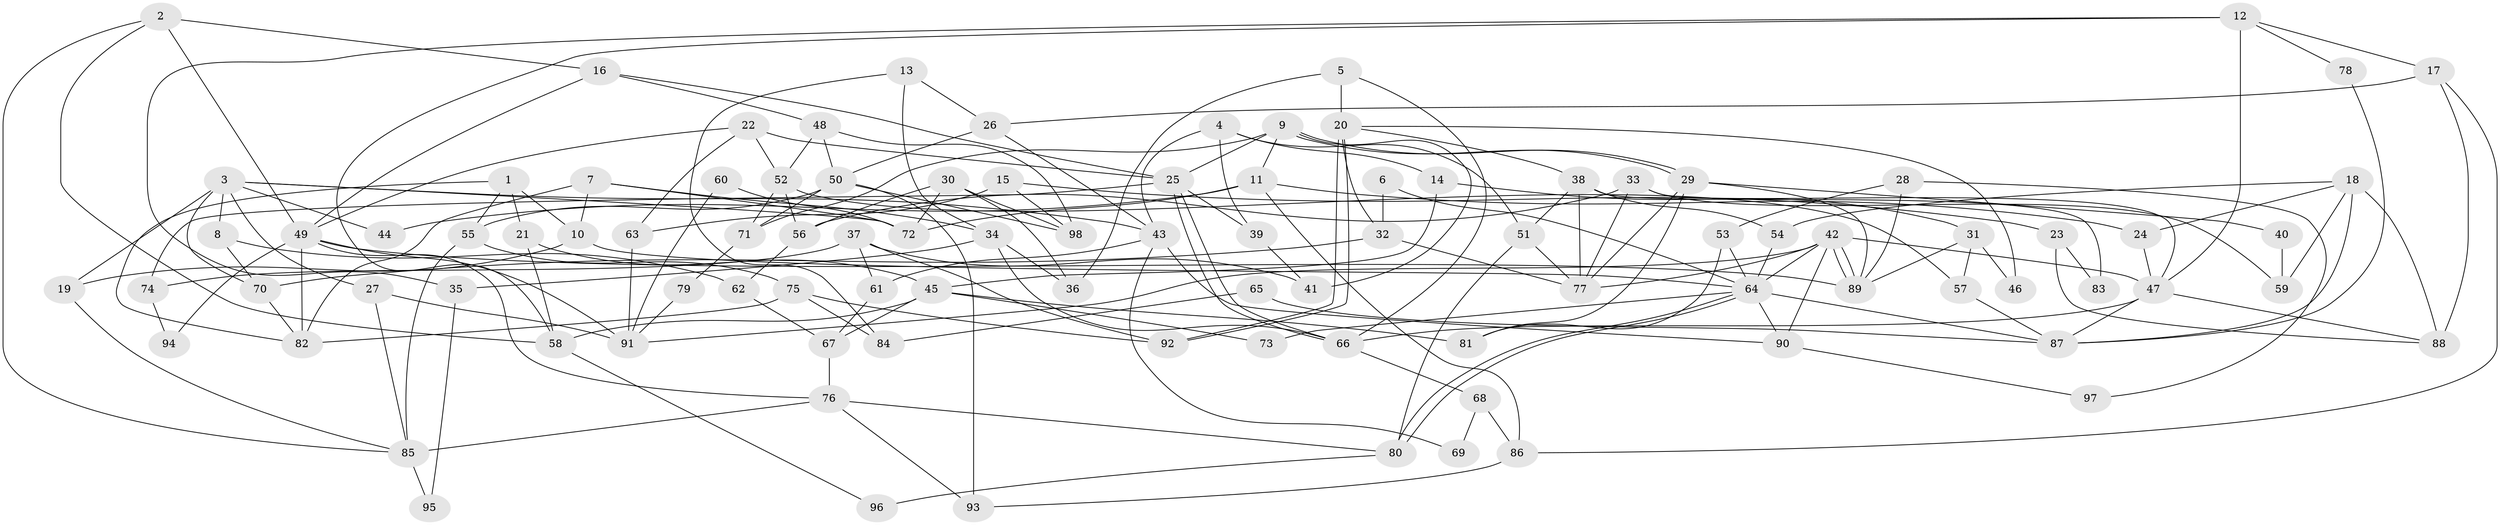 // Generated by graph-tools (version 1.1) at 2025/11/02/27/25 16:11:24]
// undirected, 98 vertices, 196 edges
graph export_dot {
graph [start="1"]
  node [color=gray90,style=filled];
  1;
  2;
  3;
  4;
  5;
  6;
  7;
  8;
  9;
  10;
  11;
  12;
  13;
  14;
  15;
  16;
  17;
  18;
  19;
  20;
  21;
  22;
  23;
  24;
  25;
  26;
  27;
  28;
  29;
  30;
  31;
  32;
  33;
  34;
  35;
  36;
  37;
  38;
  39;
  40;
  41;
  42;
  43;
  44;
  45;
  46;
  47;
  48;
  49;
  50;
  51;
  52;
  53;
  54;
  55;
  56;
  57;
  58;
  59;
  60;
  61;
  62;
  63;
  64;
  65;
  66;
  67;
  68;
  69;
  70;
  71;
  72;
  73;
  74;
  75;
  76;
  77;
  78;
  79;
  80;
  81;
  82;
  83;
  84;
  85;
  86;
  87;
  88;
  89;
  90;
  91;
  92;
  93;
  94;
  95;
  96;
  97;
  98;
  1 -- 82;
  1 -- 55;
  1 -- 10;
  1 -- 21;
  2 -- 49;
  2 -- 85;
  2 -- 16;
  2 -- 58;
  3 -- 43;
  3 -- 19;
  3 -- 8;
  3 -- 27;
  3 -- 44;
  3 -- 70;
  3 -- 72;
  4 -- 14;
  4 -- 51;
  4 -- 39;
  4 -- 43;
  5 -- 66;
  5 -- 20;
  5 -- 36;
  6 -- 64;
  6 -- 32;
  7 -- 10;
  7 -- 34;
  7 -- 72;
  7 -- 82;
  8 -- 70;
  8 -- 62;
  9 -- 29;
  9 -- 29;
  9 -- 25;
  9 -- 11;
  9 -- 41;
  9 -- 71;
  10 -- 64;
  10 -- 19;
  11 -- 72;
  11 -- 24;
  11 -- 44;
  11 -- 86;
  12 -- 58;
  12 -- 47;
  12 -- 17;
  12 -- 35;
  12 -- 78;
  13 -- 26;
  13 -- 34;
  13 -- 84;
  14 -- 45;
  14 -- 31;
  15 -- 63;
  15 -- 98;
  15 -- 23;
  16 -- 25;
  16 -- 48;
  16 -- 49;
  17 -- 88;
  17 -- 26;
  17 -- 86;
  18 -- 54;
  18 -- 24;
  18 -- 59;
  18 -- 87;
  18 -- 88;
  19 -- 85;
  20 -- 32;
  20 -- 92;
  20 -- 92;
  20 -- 38;
  20 -- 46;
  21 -- 45;
  21 -- 58;
  22 -- 52;
  22 -- 49;
  22 -- 25;
  22 -- 63;
  23 -- 88;
  23 -- 83;
  24 -- 47;
  25 -- 66;
  25 -- 66;
  25 -- 39;
  25 -- 74;
  26 -- 50;
  26 -- 43;
  27 -- 91;
  27 -- 85;
  28 -- 53;
  28 -- 89;
  28 -- 97;
  29 -- 77;
  29 -- 40;
  29 -- 81;
  29 -- 89;
  30 -- 72;
  30 -- 98;
  30 -- 36;
  30 -- 56;
  31 -- 89;
  31 -- 57;
  31 -- 46;
  32 -- 77;
  32 -- 70;
  33 -- 77;
  33 -- 47;
  33 -- 56;
  33 -- 59;
  34 -- 36;
  34 -- 66;
  34 -- 35;
  35 -- 95;
  37 -- 92;
  37 -- 41;
  37 -- 61;
  37 -- 74;
  38 -- 51;
  38 -- 54;
  38 -- 77;
  38 -- 83;
  39 -- 41;
  40 -- 59;
  42 -- 90;
  42 -- 89;
  42 -- 89;
  42 -- 47;
  42 -- 64;
  42 -- 77;
  42 -- 91;
  43 -- 61;
  43 -- 69;
  43 -- 90;
  45 -- 58;
  45 -- 67;
  45 -- 73;
  45 -- 81;
  47 -- 87;
  47 -- 66;
  47 -- 88;
  48 -- 50;
  48 -- 52;
  48 -- 98;
  49 -- 89;
  49 -- 76;
  49 -- 82;
  49 -- 91;
  49 -- 94;
  50 -- 71;
  50 -- 93;
  50 -- 55;
  50 -- 98;
  51 -- 80;
  51 -- 77;
  52 -- 56;
  52 -- 57;
  52 -- 71;
  53 -- 64;
  53 -- 81;
  54 -- 64;
  55 -- 85;
  55 -- 75;
  56 -- 62;
  57 -- 87;
  58 -- 96;
  60 -- 91;
  60 -- 72;
  61 -- 67;
  62 -- 67;
  63 -- 91;
  64 -- 80;
  64 -- 80;
  64 -- 73;
  64 -- 87;
  64 -- 90;
  65 -- 87;
  65 -- 84;
  66 -- 68;
  67 -- 76;
  68 -- 86;
  68 -- 69;
  70 -- 82;
  71 -- 79;
  74 -- 94;
  75 -- 82;
  75 -- 84;
  75 -- 92;
  76 -- 80;
  76 -- 85;
  76 -- 93;
  78 -- 87;
  79 -- 91;
  80 -- 96;
  85 -- 95;
  86 -- 93;
  90 -- 97;
}
